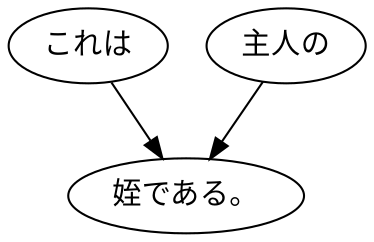 digraph graph6692 {
	node0 [label="これは"];
	node1 [label="主人の"];
	node2 [label="姪である。"];
	node0 -> node2;
	node1 -> node2;
}
